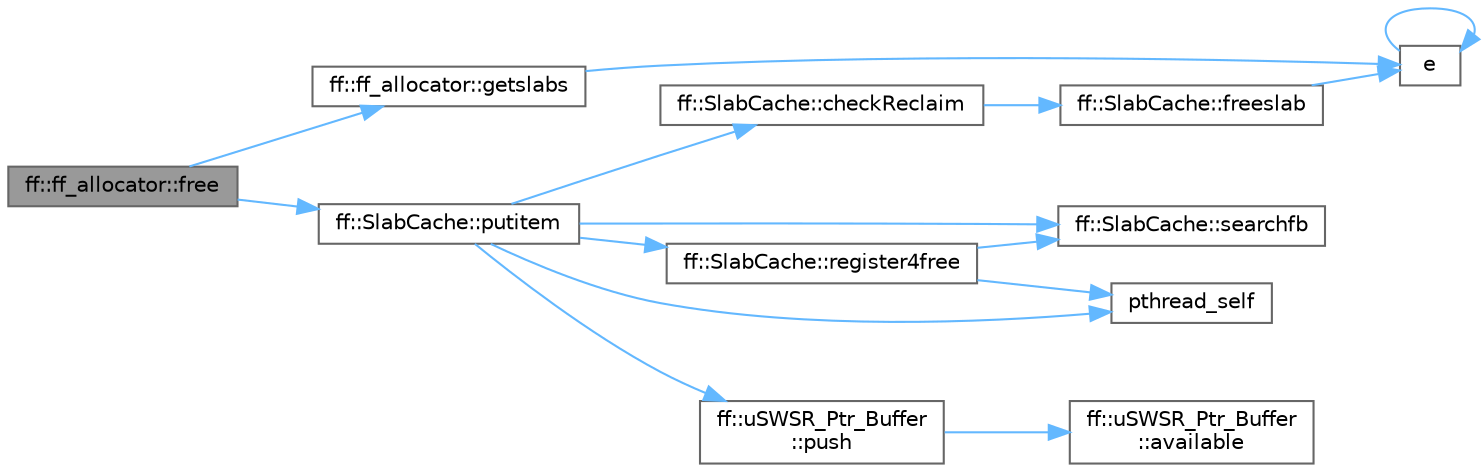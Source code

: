 digraph "ff::ff_allocator::free"
{
 // LATEX_PDF_SIZE
  bgcolor="transparent";
  edge [fontname=Helvetica,fontsize=10,labelfontname=Helvetica,labelfontsize=10];
  node [fontname=Helvetica,fontsize=10,shape=box,height=0.2,width=0.4];
  rankdir="LR";
  Node1 [id="Node000001",label="ff::ff_allocator::free",height=0.2,width=0.4,color="gray40", fillcolor="grey60", style="filled", fontcolor="black",tooltip=" "];
  Node1 -> Node2 [id="edge15_Node000001_Node000002",color="steelblue1",style="solid",tooltip=" "];
  Node2 [id="Node000002",label="ff::ff_allocator::getslabs",height=0.2,width=0.4,color="grey40", fillcolor="white", style="filled",URL="$classff_1_1ff__allocator.html#a8382d619374c20723c838afff6dc0585",tooltip=" "];
  Node2 -> Node3 [id="edge16_Node000002_Node000003",color="steelblue1",style="solid",tooltip=" "];
  Node3 [id="Node000003",label="e",height=0.2,width=0.4,color="grey40", fillcolor="white", style="filled",URL="$_cwise__array__power__array_8cpp.html#a9cb86ff854760bf91a154f2724a9101d",tooltip=" "];
  Node3 -> Node3 [id="edge17_Node000003_Node000003",color="steelblue1",style="solid",tooltip=" "];
  Node1 -> Node4 [id="edge18_Node000001_Node000004",color="steelblue1",style="solid",tooltip=" "];
  Node4 [id="Node000004",label="ff::SlabCache::putitem",height=0.2,width=0.4,color="grey40", fillcolor="white", style="filled",URL="$classff_1_1_slab_cache.html#a46e04d141dd4bc5e59c805287966db0a",tooltip=" "];
  Node4 -> Node5 [id="edge19_Node000004_Node000005",color="steelblue1",style="solid",tooltip=" "];
  Node5 [id="Node000005",label="ff::SlabCache::checkReclaim",height=0.2,width=0.4,color="grey40", fillcolor="white", style="filled",URL="$classff_1_1_slab_cache.html#ae7edea362b76f8dd7f5a17c2457be0ee",tooltip=" "];
  Node5 -> Node6 [id="edge20_Node000005_Node000006",color="steelblue1",style="solid",tooltip=" "];
  Node6 [id="Node000006",label="ff::SlabCache::freeslab",height=0.2,width=0.4,color="grey40", fillcolor="white", style="filled",URL="$classff_1_1_slab_cache.html#ab971f6f7d11425dad0f84e49f92d3856",tooltip=" "];
  Node6 -> Node3 [id="edge21_Node000006_Node000003",color="steelblue1",style="solid",tooltip=" "];
  Node4 -> Node7 [id="edge22_Node000004_Node000007",color="steelblue1",style="solid",tooltip=" "];
  Node7 [id="Node000007",label="pthread_self",height=0.2,width=0.4,color="grey40", fillcolor="white", style="filled",URL="$pthread__minport__windows_8h.html#a31ffbf449d7404f9bb088564190c6bce",tooltip=" "];
  Node4 -> Node8 [id="edge23_Node000004_Node000008",color="steelblue1",style="solid",tooltip=" "];
  Node8 [id="Node000008",label="ff::uSWSR_Ptr_Buffer\l::push",height=0.2,width=0.4,color="grey40", fillcolor="white", style="filled",URL="$classff_1_1u_s_w_s_r___ptr___buffer.html#adb1520445be2837b83a33995d2bf4e7f",tooltip="Push"];
  Node8 -> Node9 [id="edge24_Node000008_Node000009",color="steelblue1",style="solid",tooltip=" "];
  Node9 [id="Node000009",label="ff::uSWSR_Ptr_Buffer\l::available",height=0.2,width=0.4,color="grey40", fillcolor="white", style="filled",URL="$classff_1_1u_s_w_s_r___ptr___buffer.html#a20d4e5c065b919d9cfe624c2ea808426",tooltip=" "];
  Node4 -> Node10 [id="edge25_Node000004_Node000010",color="steelblue1",style="solid",tooltip=" "];
  Node10 [id="Node000010",label="ff::SlabCache::register4free",height=0.2,width=0.4,color="grey40", fillcolor="white", style="filled",URL="$classff_1_1_slab_cache.html#a775f0081648d1d7909e1a8908796d628",tooltip=" "];
  Node10 -> Node7 [id="edge26_Node000010_Node000007",color="steelblue1",style="solid",tooltip=" "];
  Node10 -> Node11 [id="edge27_Node000010_Node000011",color="steelblue1",style="solid",tooltip=" "];
  Node11 [id="Node000011",label="ff::SlabCache::searchfb",height=0.2,width=0.4,color="grey40", fillcolor="white", style="filled",URL="$classff_1_1_slab_cache.html#a52b4a51e7c788b16b72fd82ff600af3f",tooltip=" "];
  Node4 -> Node11 [id="edge28_Node000004_Node000011",color="steelblue1",style="solid",tooltip=" "];
}
